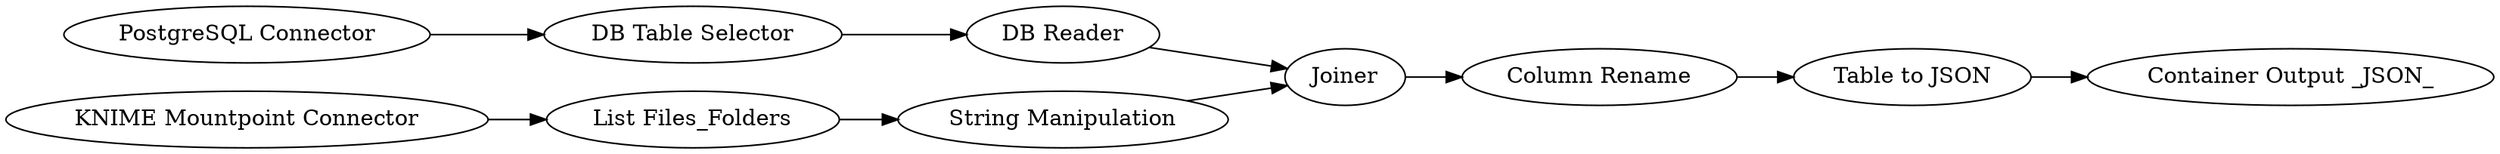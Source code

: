 digraph {
	3 -> 9
	7 -> 8
	4 -> 5
	8 -> 9
	9 -> 10
	10 -> 4
	1 -> 2
	2 -> 3
	6 -> 7
	5 [label="Container Output _JSON_"]
	1 [label="KNIME Mountpoint Connector"]
	7 [label="DB Table Selector"]
	9 [label=Joiner]
	4 [label="Table to JSON"]
	6 [label="PostgreSQL Connector"]
	8 [label="DB Reader"]
	3 [label="String Manipulation"]
	2 [label="List Files_Folders"]
	10 [label="Column Rename"]
	rankdir=LR
}
